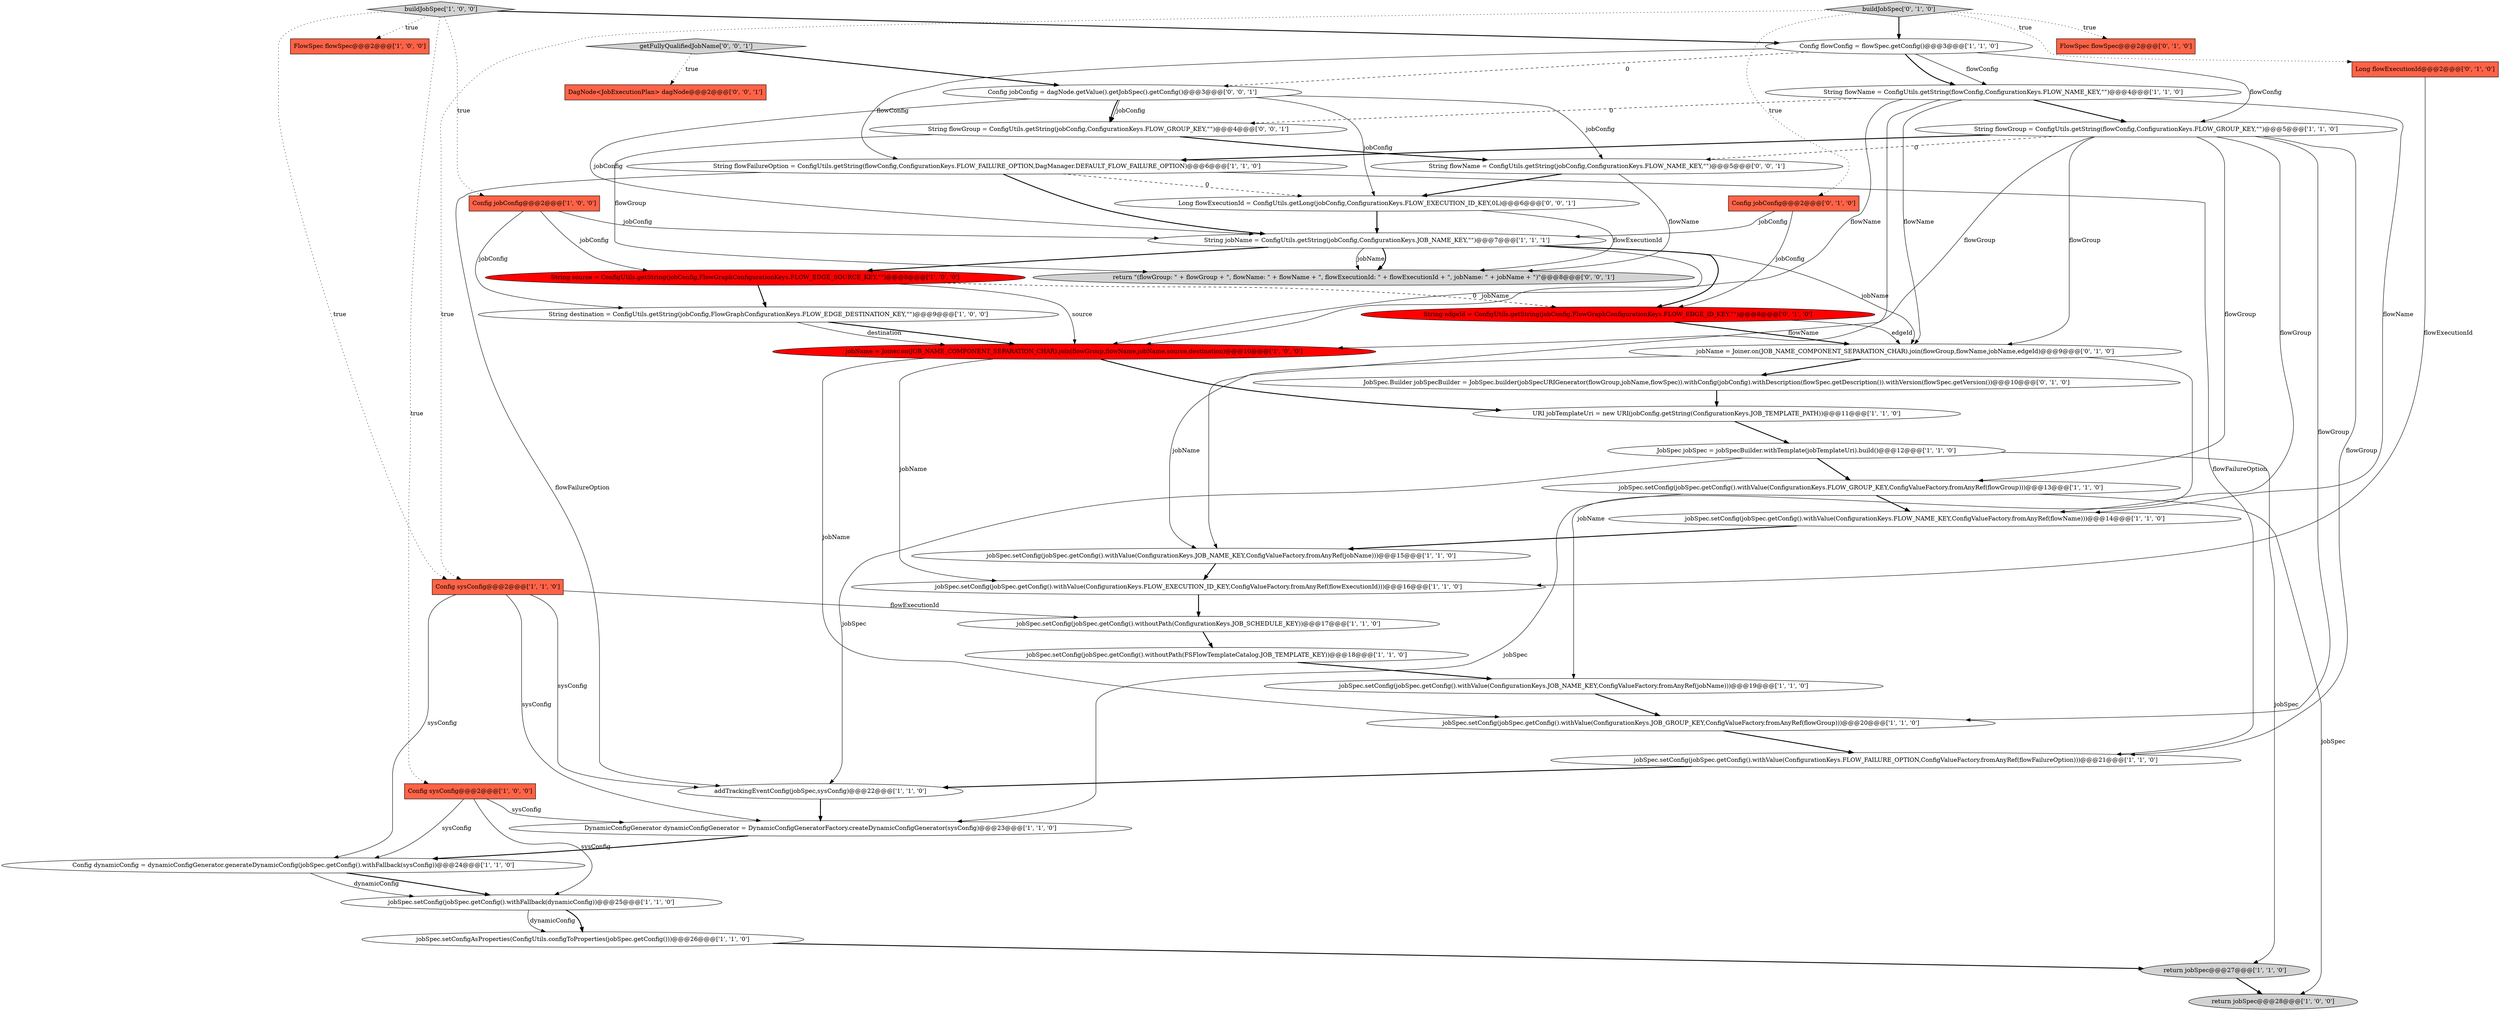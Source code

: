 digraph {
13 [style = filled, label = "JobSpec jobSpec = jobSpecBuilder.withTemplate(jobTemplateUri).build()@@@12@@@['1', '1', '0']", fillcolor = white, shape = ellipse image = "AAA0AAABBB1BBB"];
3 [style = filled, label = "String flowGroup = ConfigUtils.getString(flowConfig,ConfigurationKeys.FLOW_GROUP_KEY,\"\")@@@5@@@['1', '1', '0']", fillcolor = white, shape = ellipse image = "AAA0AAABBB1BBB"];
23 [style = filled, label = "jobSpec.setConfig(jobSpec.getConfig().withoutPath(ConfigurationKeys.JOB_SCHEDULE_KEY))@@@17@@@['1', '1', '0']", fillcolor = white, shape = ellipse image = "AAA0AAABBB1BBB"];
7 [style = filled, label = "return jobSpec@@@27@@@['1', '1', '0']", fillcolor = lightgray, shape = ellipse image = "AAA0AAABBB1BBB"];
6 [style = filled, label = "Config sysConfig@@@2@@@['1', '0', '0']", fillcolor = tomato, shape = box image = "AAA0AAABBB1BBB"];
0 [style = filled, label = "String source = ConfigUtils.getString(jobConfig,FlowGraphConfigurationKeys.FLOW_EDGE_SOURCE_KEY,\"\")@@@8@@@['1', '0', '0']", fillcolor = red, shape = ellipse image = "AAA1AAABBB1BBB"];
15 [style = filled, label = "URI jobTemplateUri = new URI(jobConfig.getString(ConfigurationKeys.JOB_TEMPLATE_PATH))@@@11@@@['1', '1', '0']", fillcolor = white, shape = ellipse image = "AAA0AAABBB1BBB"];
24 [style = filled, label = "jobSpec.setConfig(jobSpec.getConfig().withValue(ConfigurationKeys.JOB_GROUP_KEY,ConfigValueFactory.fromAnyRef(flowGroup)))@@@20@@@['1', '1', '0']", fillcolor = white, shape = ellipse image = "AAA0AAABBB1BBB"];
16 [style = filled, label = "jobSpec.setConfig(jobSpec.getConfig().withValue(ConfigurationKeys.JOB_NAME_KEY,ConfigValueFactory.fromAnyRef(jobName)))@@@19@@@['1', '1', '0']", fillcolor = white, shape = ellipse image = "AAA0AAABBB1BBB"];
43 [style = filled, label = "String flowGroup = ConfigUtils.getString(jobConfig,ConfigurationKeys.FLOW_GROUP_KEY,\"\")@@@4@@@['0', '0', '1']", fillcolor = white, shape = ellipse image = "AAA0AAABBB3BBB"];
26 [style = filled, label = "return jobSpec@@@28@@@['1', '0', '0']", fillcolor = lightgray, shape = ellipse image = "AAA0AAABBB1BBB"];
9 [style = filled, label = "jobSpec.setConfig(jobSpec.getConfig().withValue(ConfigurationKeys.FLOW_FAILURE_OPTION,ConfigValueFactory.fromAnyRef(flowFailureOption)))@@@21@@@['1', '1', '0']", fillcolor = white, shape = ellipse image = "AAA0AAABBB1BBB"];
37 [style = filled, label = "jobName = Joiner.on(JOB_NAME_COMPONENT_SEPARATION_CHAR).join(flowGroup,flowName,jobName,edgeId)@@@9@@@['0', '1', '0']", fillcolor = white, shape = ellipse image = "AAA0AAABBB2BBB"];
2 [style = filled, label = "jobSpec.setConfig(jobSpec.getConfig().withValue(ConfigurationKeys.FLOW_NAME_KEY,ConfigValueFactory.fromAnyRef(flowName)))@@@14@@@['1', '1', '0']", fillcolor = white, shape = ellipse image = "AAA0AAABBB1BBB"];
41 [style = filled, label = "Config jobConfig = dagNode.getValue().getJobSpec().getConfig()@@@3@@@['0', '0', '1']", fillcolor = white, shape = ellipse image = "AAA0AAABBB3BBB"];
10 [style = filled, label = "Config dynamicConfig = dynamicConfigGenerator.generateDynamicConfig(jobSpec.getConfig().withFallback(sysConfig))@@@24@@@['1', '1', '0']", fillcolor = white, shape = ellipse image = "AAA0AAABBB1BBB"];
29 [style = filled, label = "jobSpec.setConfig(jobSpec.getConfig().withValue(ConfigurationKeys.FLOW_GROUP_KEY,ConfigValueFactory.fromAnyRef(flowGroup)))@@@13@@@['1', '1', '0']", fillcolor = white, shape = ellipse image = "AAA0AAABBB1BBB"];
4 [style = filled, label = "jobSpec.setConfig(jobSpec.getConfig().withValue(ConfigurationKeys.JOB_NAME_KEY,ConfigValueFactory.fromAnyRef(jobName)))@@@15@@@['1', '1', '0']", fillcolor = white, shape = ellipse image = "AAA0AAABBB1BBB"];
31 [style = filled, label = "FlowSpec flowSpec@@@2@@@['0', '1', '0']", fillcolor = tomato, shape = box image = "AAA0AAABBB2BBB"];
20 [style = filled, label = "Config sysConfig@@@2@@@['1', '1', '0']", fillcolor = tomato, shape = box image = "AAA0AAABBB1BBB"];
38 [style = filled, label = "DagNode<JobExecutionPlan> dagNode@@@2@@@['0', '0', '1']", fillcolor = tomato, shape = box image = "AAA0AAABBB3BBB"];
18 [style = filled, label = "FlowSpec flowSpec@@@2@@@['1', '0', '0']", fillcolor = tomato, shape = box image = "AAA0AAABBB1BBB"];
1 [style = filled, label = "String destination = ConfigUtils.getString(jobConfig,FlowGraphConfigurationKeys.FLOW_EDGE_DESTINATION_KEY,\"\")@@@9@@@['1', '0', '0']", fillcolor = white, shape = ellipse image = "AAA0AAABBB1BBB"];
25 [style = filled, label = "jobName = Joiner.on(JOB_NAME_COMPONENT_SEPARATION_CHAR).join(flowGroup,flowName,jobName,source,destination)@@@10@@@['1', '0', '0']", fillcolor = red, shape = ellipse image = "AAA1AAABBB1BBB"];
12 [style = filled, label = "DynamicConfigGenerator dynamicConfigGenerator = DynamicConfigGeneratorFactory.createDynamicConfigGenerator(sysConfig)@@@23@@@['1', '1', '0']", fillcolor = white, shape = ellipse image = "AAA0AAABBB1BBB"];
19 [style = filled, label = "String flowFailureOption = ConfigUtils.getString(flowConfig,ConfigurationKeys.FLOW_FAILURE_OPTION,DagManager.DEFAULT_FLOW_FAILURE_OPTION)@@@6@@@['1', '1', '0']", fillcolor = white, shape = ellipse image = "AAA0AAABBB1BBB"];
5 [style = filled, label = "jobSpec.setConfig(jobSpec.getConfig().withoutPath(FSFlowTemplateCatalog.JOB_TEMPLATE_KEY))@@@18@@@['1', '1', '0']", fillcolor = white, shape = ellipse image = "AAA0AAABBB1BBB"];
8 [style = filled, label = "jobSpec.setConfig(jobSpec.getConfig().withValue(ConfigurationKeys.FLOW_EXECUTION_ID_KEY,ConfigValueFactory.fromAnyRef(flowExecutionId)))@@@16@@@['1', '1', '0']", fillcolor = white, shape = ellipse image = "AAA0AAABBB1BBB"];
39 [style = filled, label = "return \"(flowGroup: \" + flowGroup + \", flowName: \" + flowName + \", flowExecutionId: \" + flowExecutionId + \", jobName: \" + jobName + \")\"@@@8@@@['0', '0', '1']", fillcolor = lightgray, shape = ellipse image = "AAA0AAABBB3BBB"];
14 [style = filled, label = "Config jobConfig@@@2@@@['1', '0', '0']", fillcolor = tomato, shape = box image = "AAA0AAABBB1BBB"];
28 [style = filled, label = "addTrackingEventConfig(jobSpec,sysConfig)@@@22@@@['1', '1', '0']", fillcolor = white, shape = ellipse image = "AAA0AAABBB1BBB"];
27 [style = filled, label = "Config flowConfig = flowSpec.getConfig()@@@3@@@['1', '1', '0']", fillcolor = white, shape = ellipse image = "AAA0AAABBB1BBB"];
32 [style = filled, label = "Config jobConfig@@@2@@@['0', '1', '0']", fillcolor = tomato, shape = box image = "AAA0AAABBB2BBB"];
21 [style = filled, label = "jobSpec.setConfig(jobSpec.getConfig().withFallback(dynamicConfig))@@@25@@@['1', '1', '0']", fillcolor = white, shape = ellipse image = "AAA0AAABBB1BBB"];
36 [style = filled, label = "JobSpec.Builder jobSpecBuilder = JobSpec.builder(jobSpecURIGenerator(flowGroup,jobName,flowSpec)).withConfig(jobConfig).withDescription(flowSpec.getDescription()).withVersion(flowSpec.getVersion())@@@10@@@['0', '1', '0']", fillcolor = white, shape = ellipse image = "AAA0AAABBB2BBB"];
35 [style = filled, label = "buildJobSpec['0', '1', '0']", fillcolor = lightgray, shape = diamond image = "AAA0AAABBB2BBB"];
22 [style = filled, label = "buildJobSpec['1', '0', '0']", fillcolor = lightgray, shape = diamond image = "AAA0AAABBB1BBB"];
34 [style = filled, label = "String edgeId = ConfigUtils.getString(jobConfig,FlowGraphConfigurationKeys.FLOW_EDGE_ID_KEY,\"\")@@@8@@@['0', '1', '0']", fillcolor = red, shape = ellipse image = "AAA1AAABBB2BBB"];
42 [style = filled, label = "Long flowExecutionId = ConfigUtils.getLong(jobConfig,ConfigurationKeys.FLOW_EXECUTION_ID_KEY,0L)@@@6@@@['0', '0', '1']", fillcolor = white, shape = ellipse image = "AAA0AAABBB3BBB"];
11 [style = filled, label = "String jobName = ConfigUtils.getString(jobConfig,ConfigurationKeys.JOB_NAME_KEY,\"\")@@@7@@@['1', '1', '1']", fillcolor = white, shape = ellipse image = "AAA0AAABBB1BBB"];
30 [style = filled, label = "jobSpec.setConfigAsProperties(ConfigUtils.configToProperties(jobSpec.getConfig()))@@@26@@@['1', '1', '0']", fillcolor = white, shape = ellipse image = "AAA0AAABBB1BBB"];
44 [style = filled, label = "String flowName = ConfigUtils.getString(jobConfig,ConfigurationKeys.FLOW_NAME_KEY,\"\")@@@5@@@['0', '0', '1']", fillcolor = white, shape = ellipse image = "AAA0AAABBB3BBB"];
33 [style = filled, label = "Long flowExecutionId@@@2@@@['0', '1', '0']", fillcolor = tomato, shape = box image = "AAA0AAABBB2BBB"];
40 [style = filled, label = "getFullyQualifiedJobName['0', '0', '1']", fillcolor = lightgray, shape = diamond image = "AAA0AAABBB3BBB"];
17 [style = filled, label = "String flowName = ConfigUtils.getString(flowConfig,ConfigurationKeys.FLOW_NAME_KEY,\"\")@@@4@@@['1', '1', '0']", fillcolor = white, shape = ellipse image = "AAA0AAABBB1BBB"];
35->20 [style = dotted, label="true"];
20->10 [style = solid, label="sysConfig"];
37->16 [style = solid, label="jobName"];
41->11 [style = solid, label="jobConfig"];
27->19 [style = solid, label="flowConfig"];
19->11 [style = bold, label=""];
17->2 [style = solid, label="flowName"];
33->8 [style = solid, label="flowExecutionId"];
21->30 [style = bold, label=""];
22->14 [style = dotted, label="true"];
7->26 [style = bold, label=""];
29->2 [style = bold, label=""];
27->17 [style = solid, label="flowConfig"];
12->10 [style = bold, label=""];
32->11 [style = solid, label="jobConfig"];
3->19 [style = bold, label=""];
6->21 [style = solid, label="sysConfig"];
27->17 [style = bold, label=""];
25->15 [style = bold, label=""];
19->28 [style = solid, label="flowFailureOption"];
0->34 [style = dashed, label="0"];
4->8 [style = bold, label=""];
41->42 [style = solid, label="jobConfig"];
43->44 [style = bold, label=""];
11->39 [style = solid, label="jobName"];
13->28 [style = solid, label="jobSpec"];
29->12 [style = solid, label="jobSpec"];
17->25 [style = solid, label="flowName"];
14->0 [style = solid, label="jobConfig"];
15->13 [style = bold, label=""];
17->4 [style = solid, label="flowName"];
8->23 [style = bold, label=""];
37->36 [style = bold, label=""];
17->43 [style = dashed, label="0"];
17->37 [style = solid, label="flowName"];
10->21 [style = bold, label=""];
3->2 [style = solid, label="flowGroup"];
35->33 [style = dotted, label="true"];
3->29 [style = solid, label="flowGroup"];
3->24 [style = solid, label="flowGroup"];
2->4 [style = bold, label=""];
19->9 [style = solid, label="flowFailureOption"];
42->39 [style = solid, label="flowExecutionId"];
22->20 [style = dotted, label="true"];
30->7 [style = bold, label=""];
20->12 [style = solid, label="sysConfig"];
41->44 [style = solid, label="jobConfig"];
41->43 [style = bold, label=""];
41->43 [style = solid, label="jobConfig"];
11->25 [style = solid, label="jobName"];
0->25 [style = solid, label="source"];
44->42 [style = bold, label=""];
22->18 [style = dotted, label="true"];
23->5 [style = bold, label=""];
27->41 [style = dashed, label="0"];
16->24 [style = bold, label=""];
6->10 [style = solid, label="sysConfig"];
37->4 [style = solid, label="jobName"];
40->38 [style = dotted, label="true"];
21->30 [style = solid, label="dynamicConfig"];
25->24 [style = solid, label="jobName"];
28->12 [style = bold, label=""];
35->31 [style = dotted, label="true"];
25->8 [style = solid, label="jobName"];
43->39 [style = solid, label="flowGroup"];
5->16 [style = bold, label=""];
3->37 [style = solid, label="flowGroup"];
9->28 [style = bold, label=""];
42->11 [style = bold, label=""];
0->1 [style = bold, label=""];
32->34 [style = solid, label="jobConfig"];
17->3 [style = bold, label=""];
27->3 [style = solid, label="flowConfig"];
1->25 [style = bold, label=""];
19->42 [style = dashed, label="0"];
24->9 [style = bold, label=""];
14->11 [style = solid, label="jobConfig"];
1->25 [style = solid, label="destination"];
13->7 [style = solid, label="jobSpec"];
35->27 [style = bold, label=""];
20->23 [style = solid, label="flowExecutionId"];
11->37 [style = solid, label="jobName"];
36->15 [style = bold, label=""];
29->26 [style = solid, label="jobSpec"];
3->44 [style = dashed, label="0"];
3->9 [style = solid, label="flowGroup"];
44->39 [style = solid, label="flowName"];
22->6 [style = dotted, label="true"];
34->37 [style = solid, label="edgeId"];
6->12 [style = solid, label="sysConfig"];
13->29 [style = bold, label=""];
3->25 [style = solid, label="flowGroup"];
20->28 [style = solid, label="sysConfig"];
11->0 [style = bold, label=""];
11->34 [style = bold, label=""];
22->27 [style = bold, label=""];
34->37 [style = bold, label=""];
14->1 [style = solid, label="jobConfig"];
40->41 [style = bold, label=""];
11->39 [style = bold, label=""];
10->21 [style = solid, label="dynamicConfig"];
35->32 [style = dotted, label="true"];
}
